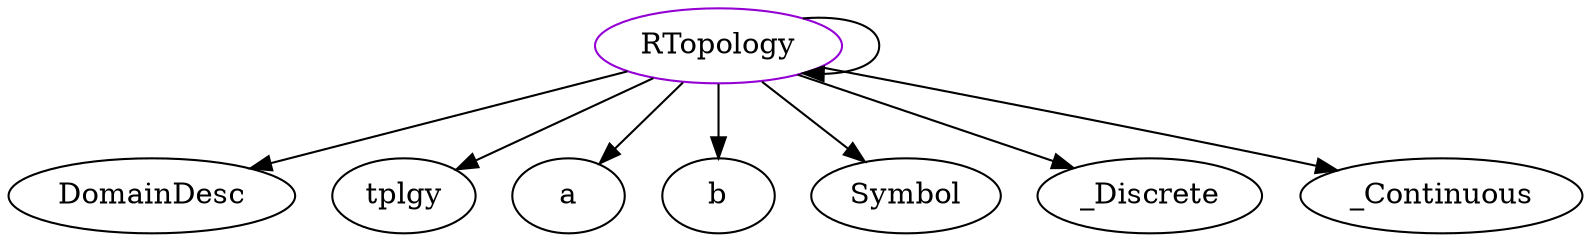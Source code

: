 digraph rtopology{
RTopology	[shape=oval, color=darkviolet, label="RTopology"];
RTopology -> DomainDesc;
RTopology -> tplgy;
RTopology -> RTopology;
RTopology -> a;
RTopology -> b;
RTopology -> Symbol;
RTopology -> _Discrete;
RTopology -> _Continuous;
}
